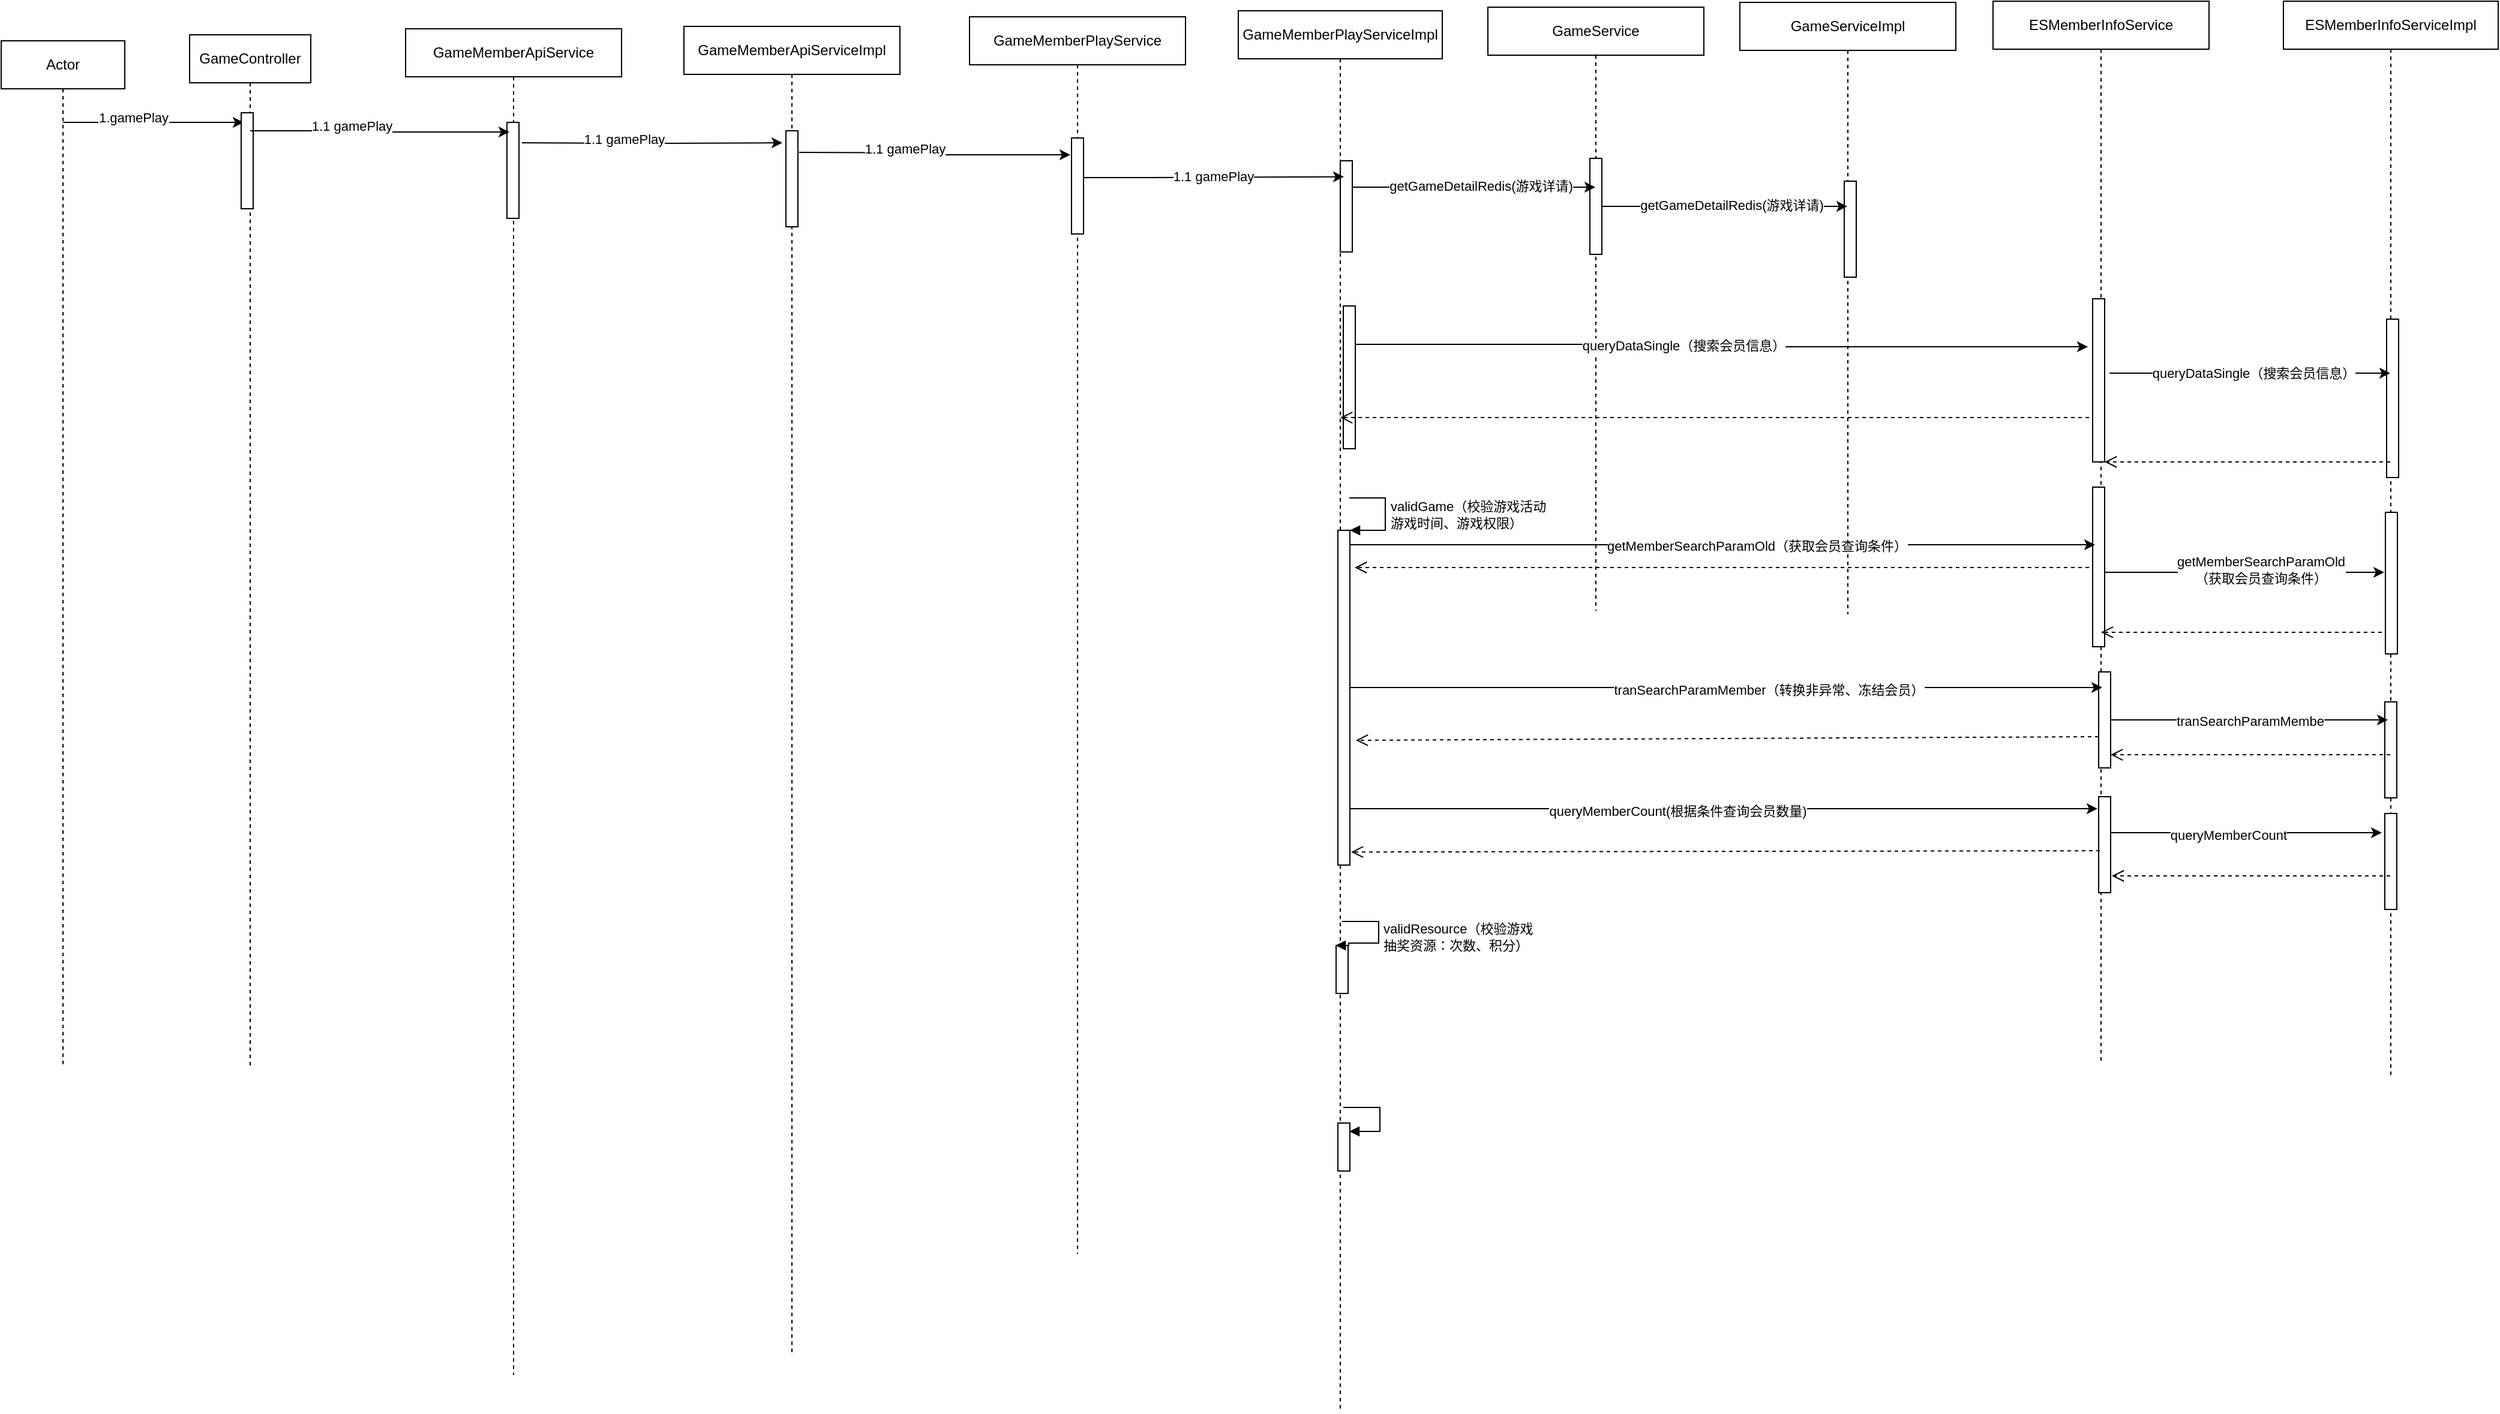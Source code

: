 <mxfile version="20.0.4" type="github">
  <diagram id="6ErdJi4MwDmCE_eJ-fbc" name="第 1 页">
    <mxGraphModel dx="2286" dy="793" grid="0" gridSize="10" guides="1" tooltips="1" connect="1" arrows="1" fold="1" page="0" pageScale="1" pageWidth="827" pageHeight="1169" math="0" shadow="0">
      <root>
        <mxCell id="0" />
        <mxCell id="1" parent="0" />
        <mxCell id="dKil16ABPcqH2iOn4YbZ-6" style="edgeStyle=orthogonalEdgeStyle;rounded=0;orthogonalLoop=1;jettySize=auto;html=1;entryX=0.2;entryY=0.1;entryDx=0;entryDy=0;entryPerimeter=0;" edge="1" parent="1" source="dKil16ABPcqH2iOn4YbZ-1" target="dKil16ABPcqH2iOn4YbZ-5">
          <mxGeometry relative="1" as="geometry">
            <Array as="points">
              <mxPoint x="-83" y="236" />
              <mxPoint x="-83" y="236" />
            </Array>
          </mxGeometry>
        </mxCell>
        <mxCell id="dKil16ABPcqH2iOn4YbZ-9" value="1.gamePlay" style="edgeLabel;html=1;align=center;verticalAlign=middle;resizable=0;points=[];" vertex="1" connectable="0" parent="dKil16ABPcqH2iOn4YbZ-6">
          <mxGeometry x="-0.233" y="4" relative="1" as="geometry">
            <mxPoint x="1" as="offset" />
          </mxGeometry>
        </mxCell>
        <mxCell id="dKil16ABPcqH2iOn4YbZ-1" value="Actor" style="shape=umlLifeline;perimeter=lifelinePerimeter;whiteSpace=wrap;html=1;container=1;collapsible=0;recursiveResize=0;outlineConnect=0;" vertex="1" parent="1">
          <mxGeometry x="-181" y="168" width="103" height="1086" as="geometry" />
        </mxCell>
        <mxCell id="dKil16ABPcqH2iOn4YbZ-2" value="GameController" style="shape=umlLifeline;perimeter=lifelinePerimeter;whiteSpace=wrap;html=1;container=1;collapsible=0;recursiveResize=0;outlineConnect=0;" vertex="1" parent="1">
          <mxGeometry x="-24" y="163" width="101" height="1097" as="geometry" />
        </mxCell>
        <mxCell id="dKil16ABPcqH2iOn4YbZ-5" value="" style="html=1;points=[];perimeter=orthogonalPerimeter;" vertex="1" parent="dKil16ABPcqH2iOn4YbZ-2">
          <mxGeometry x="43" y="65" width="10" height="80" as="geometry" />
        </mxCell>
        <mxCell id="dKil16ABPcqH2iOn4YbZ-3" value="GameMemberApiService" style="shape=umlLifeline;perimeter=lifelinePerimeter;whiteSpace=wrap;html=1;container=1;collapsible=0;recursiveResize=0;outlineConnect=0;" vertex="1" parent="1">
          <mxGeometry x="156" y="158" width="180" height="1122" as="geometry" />
        </mxCell>
        <mxCell id="dKil16ABPcqH2iOn4YbZ-13" value="" style="html=1;points=[];perimeter=orthogonalPerimeter;" vertex="1" parent="dKil16ABPcqH2iOn4YbZ-3">
          <mxGeometry x="84.5" y="78" width="10" height="80" as="geometry" />
        </mxCell>
        <mxCell id="dKil16ABPcqH2iOn4YbZ-11" style="edgeStyle=orthogonalEdgeStyle;rounded=0;orthogonalLoop=1;jettySize=auto;html=1;entryX=0.2;entryY=0.1;entryDx=0;entryDy=0;entryPerimeter=0;" edge="1" parent="1" target="dKil16ABPcqH2iOn4YbZ-13" source="dKil16ABPcqH2iOn4YbZ-2">
          <mxGeometry relative="1" as="geometry">
            <mxPoint x="90" y="244" as="sourcePoint" />
            <Array as="points">
              <mxPoint x="139" y="243" />
              <mxPoint x="139" y="244" />
            </Array>
          </mxGeometry>
        </mxCell>
        <mxCell id="dKil16ABPcqH2iOn4YbZ-12" value="1.1 gamePlay" style="edgeLabel;html=1;align=center;verticalAlign=middle;resizable=0;points=[];" vertex="1" connectable="0" parent="dKil16ABPcqH2iOn4YbZ-11">
          <mxGeometry x="-0.233" y="4" relative="1" as="geometry">
            <mxPoint x="1" as="offset" />
          </mxGeometry>
        </mxCell>
        <mxCell id="dKil16ABPcqH2iOn4YbZ-14" value="GameMemberApiServiceImpl" style="shape=umlLifeline;perimeter=lifelinePerimeter;whiteSpace=wrap;html=1;container=1;collapsible=0;recursiveResize=0;outlineConnect=0;" vertex="1" parent="1">
          <mxGeometry x="388" y="156" width="180" height="1106" as="geometry" />
        </mxCell>
        <mxCell id="dKil16ABPcqH2iOn4YbZ-15" value="" style="html=1;points=[];perimeter=orthogonalPerimeter;" vertex="1" parent="dKil16ABPcqH2iOn4YbZ-14">
          <mxGeometry x="85" y="87" width="10" height="80" as="geometry" />
        </mxCell>
        <mxCell id="dKil16ABPcqH2iOn4YbZ-16" value="GameMemberPlayService" style="shape=umlLifeline;perimeter=lifelinePerimeter;whiteSpace=wrap;html=1;container=1;collapsible=0;recursiveResize=0;outlineConnect=0;" vertex="1" parent="1">
          <mxGeometry x="626" y="148" width="180" height="1031" as="geometry" />
        </mxCell>
        <mxCell id="dKil16ABPcqH2iOn4YbZ-17" value="" style="html=1;points=[];perimeter=orthogonalPerimeter;" vertex="1" parent="dKil16ABPcqH2iOn4YbZ-16">
          <mxGeometry x="85" y="101" width="10" height="80" as="geometry" />
        </mxCell>
        <mxCell id="dKil16ABPcqH2iOn4YbZ-18" value="GameMemberPlayServiceImpl" style="shape=umlLifeline;perimeter=lifelinePerimeter;whiteSpace=wrap;html=1;container=1;collapsible=0;recursiveResize=0;outlineConnect=0;" vertex="1" parent="1">
          <mxGeometry x="850" y="143" width="170" height="1168" as="geometry" />
        </mxCell>
        <mxCell id="dKil16ABPcqH2iOn4YbZ-19" value="" style="html=1;points=[];perimeter=orthogonalPerimeter;" vertex="1" parent="dKil16ABPcqH2iOn4YbZ-18">
          <mxGeometry x="85" y="125" width="10" height="76" as="geometry" />
        </mxCell>
        <mxCell id="dKil16ABPcqH2iOn4YbZ-49" value="" style="html=1;points=[];perimeter=orthogonalPerimeter;" vertex="1" parent="dKil16ABPcqH2iOn4YbZ-18">
          <mxGeometry x="87.5" y="246" width="10" height="119" as="geometry" />
        </mxCell>
        <mxCell id="dKil16ABPcqH2iOn4YbZ-56" value="" style="html=1;points=[];perimeter=orthogonalPerimeter;" vertex="1" parent="dKil16ABPcqH2iOn4YbZ-18">
          <mxGeometry x="83" y="433" width="10" height="279" as="geometry" />
        </mxCell>
        <mxCell id="dKil16ABPcqH2iOn4YbZ-57" value="validGame（校验游戏活动&lt;br&gt;游戏时间、游戏权限）" style="edgeStyle=orthogonalEdgeStyle;html=1;align=left;spacingLeft=2;endArrow=block;rounded=0;entryX=1;entryY=0;" edge="1" target="dKil16ABPcqH2iOn4YbZ-56" parent="dKil16ABPcqH2iOn4YbZ-18">
          <mxGeometry relative="1" as="geometry">
            <mxPoint x="92.5" y="406" as="sourcePoint" />
            <Array as="points">
              <mxPoint x="122.5" y="406" />
            </Array>
          </mxGeometry>
        </mxCell>
        <mxCell id="dKil16ABPcqH2iOn4YbZ-60" value="" style="html=1;points=[];perimeter=orthogonalPerimeter;" vertex="1" parent="dKil16ABPcqH2iOn4YbZ-18">
          <mxGeometry x="81.5" y="779" width="10" height="40" as="geometry" />
        </mxCell>
        <mxCell id="dKil16ABPcqH2iOn4YbZ-61" value="validResource（校验游戏&lt;br&gt;&lt;span style=&quot;font-size: 11px;&quot;&gt;抽奖资源：次数、积分&lt;/span&gt;）" style="edgeStyle=orthogonalEdgeStyle;html=1;align=left;spacingLeft=2;endArrow=block;rounded=0;entryX=-0.05;entryY=0;entryDx=0;entryDy=0;entryPerimeter=0;" edge="1" parent="dKil16ABPcqH2iOn4YbZ-18" target="dKil16ABPcqH2iOn4YbZ-60">
          <mxGeometry relative="1" as="geometry">
            <mxPoint x="86.5" y="759" as="sourcePoint" />
            <Array as="points">
              <mxPoint x="117" y="759" />
              <mxPoint x="117" y="777" />
              <mxPoint x="92" y="777" />
              <mxPoint x="92" y="779" />
            </Array>
          </mxGeometry>
        </mxCell>
        <mxCell id="dKil16ABPcqH2iOn4YbZ-92" value="" style="html=1;points=[];perimeter=orthogonalPerimeter;" vertex="1" parent="dKil16ABPcqH2iOn4YbZ-18">
          <mxGeometry x="83" y="927" width="10" height="40" as="geometry" />
        </mxCell>
        <mxCell id="dKil16ABPcqH2iOn4YbZ-93" value="" style="edgeStyle=orthogonalEdgeStyle;html=1;align=left;spacingLeft=2;endArrow=block;rounded=0;entryX=1;entryY=0;" edge="1" parent="dKil16ABPcqH2iOn4YbZ-18">
          <mxGeometry relative="1" as="geometry">
            <mxPoint x="87.5" y="914" as="sourcePoint" />
            <Array as="points">
              <mxPoint x="118" y="914" />
              <mxPoint x="118" y="934" />
            </Array>
            <mxPoint x="92.5" y="934" as="targetPoint" />
          </mxGeometry>
        </mxCell>
        <mxCell id="dKil16ABPcqH2iOn4YbZ-20" style="edgeStyle=orthogonalEdgeStyle;rounded=0;orthogonalLoop=1;jettySize=auto;html=1;entryX=-0.3;entryY=0.125;entryDx=0;entryDy=0;entryPerimeter=0;" edge="1" parent="1" target="dKil16ABPcqH2iOn4YbZ-15">
          <mxGeometry relative="1" as="geometry">
            <mxPoint x="253" y="253" as="sourcePoint" />
            <Array as="points" />
            <mxPoint x="252.5" y="254" as="targetPoint" />
          </mxGeometry>
        </mxCell>
        <mxCell id="dKil16ABPcqH2iOn4YbZ-21" value="1.1 gamePlay" style="edgeLabel;html=1;align=center;verticalAlign=middle;resizable=0;points=[];" vertex="1" connectable="0" parent="dKil16ABPcqH2iOn4YbZ-20">
          <mxGeometry x="-0.233" y="4" relative="1" as="geometry">
            <mxPoint x="1" as="offset" />
          </mxGeometry>
        </mxCell>
        <mxCell id="dKil16ABPcqH2iOn4YbZ-22" style="edgeStyle=orthogonalEdgeStyle;rounded=0;orthogonalLoop=1;jettySize=auto;html=1;entryX=-0.1;entryY=0.175;entryDx=0;entryDy=0;entryPerimeter=0;" edge="1" parent="1" target="dKil16ABPcqH2iOn4YbZ-17">
          <mxGeometry relative="1" as="geometry">
            <mxPoint x="484" y="261" as="sourcePoint" />
            <Array as="points" />
            <mxPoint x="262.5" y="264" as="targetPoint" />
          </mxGeometry>
        </mxCell>
        <mxCell id="dKil16ABPcqH2iOn4YbZ-23" value="1.1 gamePlay" style="edgeLabel;html=1;align=center;verticalAlign=middle;resizable=0;points=[];" vertex="1" connectable="0" parent="dKil16ABPcqH2iOn4YbZ-22">
          <mxGeometry x="-0.233" y="4" relative="1" as="geometry">
            <mxPoint x="1" as="offset" />
          </mxGeometry>
        </mxCell>
        <mxCell id="dKil16ABPcqH2iOn4YbZ-26" style="edgeStyle=orthogonalEdgeStyle;rounded=0;orthogonalLoop=1;jettySize=auto;html=1;entryX=0.3;entryY=0.175;entryDx=0;entryDy=0;entryPerimeter=0;" edge="1" parent="1" source="dKil16ABPcqH2iOn4YbZ-17" target="dKil16ABPcqH2iOn4YbZ-19">
          <mxGeometry relative="1" as="geometry">
            <Array as="points">
              <mxPoint x="776" y="282" />
              <mxPoint x="776" y="282" />
            </Array>
          </mxGeometry>
        </mxCell>
        <mxCell id="dKil16ABPcqH2iOn4YbZ-27" value="1.1 gamePlay" style="edgeLabel;html=1;align=center;verticalAlign=middle;resizable=0;points=[];" vertex="1" connectable="0" parent="dKil16ABPcqH2iOn4YbZ-26">
          <mxGeometry x="-0.005" y="1" relative="1" as="geometry">
            <mxPoint as="offset" />
          </mxGeometry>
        </mxCell>
        <mxCell id="dKil16ABPcqH2iOn4YbZ-28" value="GameService" style="shape=umlLifeline;perimeter=lifelinePerimeter;whiteSpace=wrap;html=1;container=1;collapsible=0;recursiveResize=0;outlineConnect=0;" vertex="1" parent="1">
          <mxGeometry x="1058" y="140" width="180" height="503" as="geometry" />
        </mxCell>
        <mxCell id="dKil16ABPcqH2iOn4YbZ-29" value="" style="html=1;points=[];perimeter=orthogonalPerimeter;" vertex="1" parent="dKil16ABPcqH2iOn4YbZ-28">
          <mxGeometry x="85" y="126" width="10" height="80" as="geometry" />
        </mxCell>
        <mxCell id="dKil16ABPcqH2iOn4YbZ-30" value="GameServiceImpl" style="shape=umlLifeline;perimeter=lifelinePerimeter;whiteSpace=wrap;html=1;container=1;collapsible=0;recursiveResize=0;outlineConnect=0;" vertex="1" parent="1">
          <mxGeometry x="1268" y="136" width="180" height="510" as="geometry" />
        </mxCell>
        <mxCell id="dKil16ABPcqH2iOn4YbZ-31" value="" style="html=1;points=[];perimeter=orthogonalPerimeter;" vertex="1" parent="dKil16ABPcqH2iOn4YbZ-30">
          <mxGeometry x="87" y="149" width="10" height="80" as="geometry" />
        </mxCell>
        <mxCell id="dKil16ABPcqH2iOn4YbZ-32" style="edgeStyle=orthogonalEdgeStyle;rounded=0;orthogonalLoop=1;jettySize=auto;html=1;" edge="1" parent="1" source="dKil16ABPcqH2iOn4YbZ-19" target="dKil16ABPcqH2iOn4YbZ-28">
          <mxGeometry relative="1" as="geometry">
            <Array as="points">
              <mxPoint x="968" y="290" />
              <mxPoint x="968" y="290" />
            </Array>
          </mxGeometry>
        </mxCell>
        <mxCell id="dKil16ABPcqH2iOn4YbZ-33" value="getGameDetailRedis(游戏详请)" style="edgeLabel;html=1;align=center;verticalAlign=middle;resizable=0;points=[];" vertex="1" connectable="0" parent="dKil16ABPcqH2iOn4YbZ-32">
          <mxGeometry x="-0.18" relative="1" as="geometry">
            <mxPoint x="24" y="-1" as="offset" />
          </mxGeometry>
        </mxCell>
        <mxCell id="dKil16ABPcqH2iOn4YbZ-36" style="edgeStyle=orthogonalEdgeStyle;rounded=0;orthogonalLoop=1;jettySize=auto;html=1;" edge="1" parent="1" source="dKil16ABPcqH2iOn4YbZ-29" target="dKil16ABPcqH2iOn4YbZ-30">
          <mxGeometry relative="1" as="geometry">
            <mxPoint x="955" y="300" as="sourcePoint" />
            <mxPoint x="1157.5" y="300" as="targetPoint" />
            <Array as="points">
              <mxPoint x="1293" y="306" />
              <mxPoint x="1293" y="306" />
            </Array>
          </mxGeometry>
        </mxCell>
        <mxCell id="dKil16ABPcqH2iOn4YbZ-37" value="getGameDetailRedis(游戏详请)" style="edgeLabel;html=1;align=center;verticalAlign=middle;resizable=0;points=[];" vertex="1" connectable="0" parent="dKil16ABPcqH2iOn4YbZ-36">
          <mxGeometry x="-0.18" relative="1" as="geometry">
            <mxPoint x="24" y="-1" as="offset" />
          </mxGeometry>
        </mxCell>
        <mxCell id="dKil16ABPcqH2iOn4YbZ-40" value="ESMemberInfoService" style="shape=umlLifeline;perimeter=lifelinePerimeter;whiteSpace=wrap;html=1;container=1;collapsible=0;recursiveResize=0;outlineConnect=0;" vertex="1" parent="1">
          <mxGeometry x="1479" y="135" width="180" height="886" as="geometry" />
        </mxCell>
        <mxCell id="dKil16ABPcqH2iOn4YbZ-41" value="" style="html=1;points=[];perimeter=orthogonalPerimeter;" vertex="1" parent="dKil16ABPcqH2iOn4YbZ-40">
          <mxGeometry x="83" y="248" width="10" height="136" as="geometry" />
        </mxCell>
        <mxCell id="dKil16ABPcqH2iOn4YbZ-62" value="" style="html=1;points=[];perimeter=orthogonalPerimeter;" vertex="1" parent="dKil16ABPcqH2iOn4YbZ-40">
          <mxGeometry x="83" y="405" width="10" height="133" as="geometry" />
        </mxCell>
        <mxCell id="dKil16ABPcqH2iOn4YbZ-74" value="" style="html=1;points=[];perimeter=orthogonalPerimeter;" vertex="1" parent="dKil16ABPcqH2iOn4YbZ-40">
          <mxGeometry x="88" y="559" width="10" height="80" as="geometry" />
        </mxCell>
        <mxCell id="dKil16ABPcqH2iOn4YbZ-83" value="" style="html=1;points=[];perimeter=orthogonalPerimeter;" vertex="1" parent="dKil16ABPcqH2iOn4YbZ-40">
          <mxGeometry x="88" y="663" width="10" height="80" as="geometry" />
        </mxCell>
        <mxCell id="dKil16ABPcqH2iOn4YbZ-42" value="ESMemberInfoServiceImpl" style="shape=umlLifeline;perimeter=lifelinePerimeter;whiteSpace=wrap;html=1;container=1;collapsible=0;recursiveResize=0;outlineConnect=0;" vertex="1" parent="1">
          <mxGeometry x="1721" y="135" width="179" height="898" as="geometry" />
        </mxCell>
        <mxCell id="dKil16ABPcqH2iOn4YbZ-43" value="" style="html=1;points=[];perimeter=orthogonalPerimeter;" vertex="1" parent="dKil16ABPcqH2iOn4YbZ-42">
          <mxGeometry x="86" y="265" width="10" height="132" as="geometry" />
        </mxCell>
        <mxCell id="dKil16ABPcqH2iOn4YbZ-65" value="" style="html=1;points=[];perimeter=orthogonalPerimeter;" vertex="1" parent="dKil16ABPcqH2iOn4YbZ-42">
          <mxGeometry x="85" y="426" width="10" height="118" as="geometry" />
        </mxCell>
        <mxCell id="dKil16ABPcqH2iOn4YbZ-78" value="" style="html=1;points=[];perimeter=orthogonalPerimeter;" vertex="1" parent="dKil16ABPcqH2iOn4YbZ-42">
          <mxGeometry x="84.5" y="584" width="10" height="80" as="geometry" />
        </mxCell>
        <mxCell id="dKil16ABPcqH2iOn4YbZ-84" value="" style="html=1;points=[];perimeter=orthogonalPerimeter;" vertex="1" parent="dKil16ABPcqH2iOn4YbZ-42">
          <mxGeometry x="84.5" y="677" width="10" height="80" as="geometry" />
        </mxCell>
        <mxCell id="dKil16ABPcqH2iOn4YbZ-50" style="edgeStyle=orthogonalEdgeStyle;rounded=0;orthogonalLoop=1;jettySize=auto;html=1;" edge="1" parent="1" source="dKil16ABPcqH2iOn4YbZ-49">
          <mxGeometry relative="1" as="geometry">
            <mxPoint x="1558" y="423" as="targetPoint" />
            <Array as="points">
              <mxPoint x="1213" y="421" />
              <mxPoint x="1213" y="423" />
            </Array>
          </mxGeometry>
        </mxCell>
        <mxCell id="dKil16ABPcqH2iOn4YbZ-51" value="queryDataSingle（搜索会员信息）" style="edgeLabel;html=1;align=center;verticalAlign=middle;resizable=0;points=[];" vertex="1" connectable="0" parent="dKil16ABPcqH2iOn4YbZ-50">
          <mxGeometry x="-0.106" y="1" relative="1" as="geometry">
            <mxPoint x="1" as="offset" />
          </mxGeometry>
        </mxCell>
        <mxCell id="dKil16ABPcqH2iOn4YbZ-52" style="edgeStyle=orthogonalEdgeStyle;rounded=0;orthogonalLoop=1;jettySize=auto;html=1;" edge="1" parent="1" target="dKil16ABPcqH2iOn4YbZ-42">
          <mxGeometry relative="1" as="geometry">
            <mxPoint x="1576" y="445" as="sourcePoint" />
            <mxPoint x="1585" y="431.04" as="targetPoint" />
            <Array as="points">
              <mxPoint x="1733" y="445" />
              <mxPoint x="1733" y="445" />
            </Array>
          </mxGeometry>
        </mxCell>
        <mxCell id="dKil16ABPcqH2iOn4YbZ-53" value="queryDataSingle（搜索会员信息）" style="edgeLabel;html=1;align=center;verticalAlign=middle;resizable=0;points=[];" vertex="1" connectable="0" parent="dKil16ABPcqH2iOn4YbZ-52">
          <mxGeometry x="-0.106" y="1" relative="1" as="geometry">
            <mxPoint x="15" y="1" as="offset" />
          </mxGeometry>
        </mxCell>
        <mxCell id="dKil16ABPcqH2iOn4YbZ-55" value="" style="html=1;verticalAlign=bottom;endArrow=open;dashed=1;endSize=8;rounded=0;exitX=-0.3;exitY=0.728;exitDx=0;exitDy=0;exitPerimeter=0;" edge="1" parent="1" source="dKil16ABPcqH2iOn4YbZ-41" target="dKil16ABPcqH2iOn4YbZ-18">
          <mxGeometry relative="1" as="geometry">
            <mxPoint x="1799.5" y="518" as="sourcePoint" />
            <mxPoint x="1589" y="518" as="targetPoint" />
          </mxGeometry>
        </mxCell>
        <mxCell id="dKil16ABPcqH2iOn4YbZ-63" style="edgeStyle=orthogonalEdgeStyle;rounded=0;orthogonalLoop=1;jettySize=auto;html=1;entryX=0.2;entryY=0.361;entryDx=0;entryDy=0;entryPerimeter=0;" edge="1" parent="1" source="dKil16ABPcqH2iOn4YbZ-56" target="dKil16ABPcqH2iOn4YbZ-62">
          <mxGeometry relative="1" as="geometry">
            <Array as="points">
              <mxPoint x="1086" y="588" />
              <mxPoint x="1086" y="588" />
            </Array>
          </mxGeometry>
        </mxCell>
        <mxCell id="dKil16ABPcqH2iOn4YbZ-64" value="getMemberSearchParamOld（获取会员查询条件）" style="edgeLabel;html=1;align=center;verticalAlign=middle;resizable=0;points=[];" vertex="1" connectable="0" parent="dKil16ABPcqH2iOn4YbZ-63">
          <mxGeometry x="0.09" y="-1" relative="1" as="geometry">
            <mxPoint as="offset" />
          </mxGeometry>
        </mxCell>
        <mxCell id="dKil16ABPcqH2iOn4YbZ-69" style="edgeStyle=orthogonalEdgeStyle;rounded=0;orthogonalLoop=1;jettySize=auto;html=1;entryX=-0.1;entryY=0.424;entryDx=0;entryDy=0;entryPerimeter=0;" edge="1" parent="1" source="dKil16ABPcqH2iOn4YbZ-62" target="dKil16ABPcqH2iOn4YbZ-65">
          <mxGeometry relative="1" as="geometry">
            <Array as="points">
              <mxPoint x="1633" y="611" />
              <mxPoint x="1633" y="611" />
            </Array>
          </mxGeometry>
        </mxCell>
        <mxCell id="dKil16ABPcqH2iOn4YbZ-70" value="getMemberSearchParamOld&lt;br&gt;（获取会员查询条件）" style="edgeLabel;html=1;align=center;verticalAlign=middle;resizable=0;points=[];" vertex="1" connectable="0" parent="dKil16ABPcqH2iOn4YbZ-69">
          <mxGeometry x="-0.193" y="2" relative="1" as="geometry">
            <mxPoint x="36" as="offset" />
          </mxGeometry>
        </mxCell>
        <mxCell id="dKil16ABPcqH2iOn4YbZ-54" value="" style="html=1;verticalAlign=bottom;endArrow=open;dashed=1;endSize=8;rounded=0;" edge="1" parent="1" source="dKil16ABPcqH2iOn4YbZ-42" target="dKil16ABPcqH2iOn4YbZ-41">
          <mxGeometry relative="1" as="geometry">
            <mxPoint x="1659" y="508" as="sourcePoint" />
            <mxPoint x="1579" y="508" as="targetPoint" />
          </mxGeometry>
        </mxCell>
        <mxCell id="dKil16ABPcqH2iOn4YbZ-72" value="" style="html=1;verticalAlign=bottom;endArrow=open;dashed=1;endSize=8;rounded=0;exitX=-0.3;exitY=0.847;exitDx=0;exitDy=0;exitPerimeter=0;" edge="1" parent="1" source="dKil16ABPcqH2iOn4YbZ-65" target="dKil16ABPcqH2iOn4YbZ-40">
          <mxGeometry relative="1" as="geometry">
            <mxPoint x="1820" y="503.5" as="sourcePoint" />
            <mxPoint x="1582" y="503.5" as="targetPoint" />
          </mxGeometry>
        </mxCell>
        <mxCell id="dKil16ABPcqH2iOn4YbZ-73" value="" style="html=1;verticalAlign=bottom;endArrow=open;dashed=1;endSize=8;rounded=0;" edge="1" parent="1">
          <mxGeometry relative="1" as="geometry">
            <mxPoint x="1559" y="607" as="sourcePoint" />
            <mxPoint x="947" y="607" as="targetPoint" />
          </mxGeometry>
        </mxCell>
        <mxCell id="dKil16ABPcqH2iOn4YbZ-75" style="edgeStyle=orthogonalEdgeStyle;rounded=0;orthogonalLoop=1;jettySize=auto;html=1;entryX=0.3;entryY=0.163;entryDx=0;entryDy=0;entryPerimeter=0;" edge="1" parent="1" source="dKil16ABPcqH2iOn4YbZ-56" target="dKil16ABPcqH2iOn4YbZ-74">
          <mxGeometry relative="1" as="geometry">
            <Array as="points">
              <mxPoint x="1139" y="707" />
              <mxPoint x="1139" y="707" />
            </Array>
          </mxGeometry>
        </mxCell>
        <mxCell id="dKil16ABPcqH2iOn4YbZ-77" value="tranSearchParamMember（转换非异常、冻结会员）" style="edgeLabel;html=1;align=center;verticalAlign=middle;resizable=0;points=[];" vertex="1" connectable="0" parent="dKil16ABPcqH2iOn4YbZ-75">
          <mxGeometry x="0.112" y="-2" relative="1" as="geometry">
            <mxPoint as="offset" />
          </mxGeometry>
        </mxCell>
        <mxCell id="dKil16ABPcqH2iOn4YbZ-79" style="edgeStyle=orthogonalEdgeStyle;rounded=0;orthogonalLoop=1;jettySize=auto;html=1;entryX=0.25;entryY=0.188;entryDx=0;entryDy=0;entryPerimeter=0;" edge="1" parent="1" source="dKil16ABPcqH2iOn4YbZ-74" target="dKil16ABPcqH2iOn4YbZ-78">
          <mxGeometry relative="1" as="geometry" />
        </mxCell>
        <mxCell id="dKil16ABPcqH2iOn4YbZ-80" value="tranSearchParamMembe" style="edgeLabel;html=1;align=center;verticalAlign=middle;resizable=0;points=[];" vertex="1" connectable="0" parent="dKil16ABPcqH2iOn4YbZ-79">
          <mxGeometry y="-1" relative="1" as="geometry">
            <mxPoint as="offset" />
          </mxGeometry>
        </mxCell>
        <mxCell id="dKil16ABPcqH2iOn4YbZ-81" value="" style="html=1;verticalAlign=bottom;endArrow=open;dashed=1;endSize=8;rounded=0;entryX=1;entryY=0.863;entryDx=0;entryDy=0;entryPerimeter=0;" edge="1" parent="1" source="dKil16ABPcqH2iOn4YbZ-42" target="dKil16ABPcqH2iOn4YbZ-74">
          <mxGeometry relative="1" as="geometry">
            <mxPoint x="1813" y="670.946" as="sourcePoint" />
            <mxPoint x="1578.5" y="670.946" as="targetPoint" />
          </mxGeometry>
        </mxCell>
        <mxCell id="dKil16ABPcqH2iOn4YbZ-82" value="" style="html=1;verticalAlign=bottom;endArrow=open;dashed=1;endSize=8;rounded=0;exitX=0;exitY=0.675;exitDx=0;exitDy=0;exitPerimeter=0;" edge="1" parent="1" source="dKil16ABPcqH2iOn4YbZ-74">
          <mxGeometry relative="1" as="geometry">
            <mxPoint x="1567" y="752" as="sourcePoint" />
            <mxPoint x="948" y="751" as="targetPoint" />
          </mxGeometry>
        </mxCell>
        <mxCell id="dKil16ABPcqH2iOn4YbZ-86" style="edgeStyle=orthogonalEdgeStyle;rounded=0;orthogonalLoop=1;jettySize=auto;html=1;entryX=-0.1;entryY=0.125;entryDx=0;entryDy=0;entryPerimeter=0;" edge="1" parent="1" source="dKil16ABPcqH2iOn4YbZ-56" target="dKil16ABPcqH2iOn4YbZ-83">
          <mxGeometry relative="1" as="geometry">
            <Array as="points">
              <mxPoint x="1093" y="808" />
              <mxPoint x="1093" y="808" />
            </Array>
          </mxGeometry>
        </mxCell>
        <mxCell id="dKil16ABPcqH2iOn4YbZ-90" value="queryMemberCount(根据条件查询会员数量)" style="edgeLabel;html=1;align=center;verticalAlign=middle;resizable=0;points=[];" vertex="1" connectable="0" parent="dKil16ABPcqH2iOn4YbZ-86">
          <mxGeometry x="-0.211" y="-2" relative="1" as="geometry">
            <mxPoint x="27" as="offset" />
          </mxGeometry>
        </mxCell>
        <mxCell id="dKil16ABPcqH2iOn4YbZ-87" style="edgeStyle=orthogonalEdgeStyle;rounded=0;orthogonalLoop=1;jettySize=auto;html=1;entryX=-0.25;entryY=0.2;entryDx=0;entryDy=0;entryPerimeter=0;" edge="1" parent="1" source="dKil16ABPcqH2iOn4YbZ-83" target="dKil16ABPcqH2iOn4YbZ-84">
          <mxGeometry relative="1" as="geometry">
            <Array as="points">
              <mxPoint x="1631" y="828" />
              <mxPoint x="1631" y="828" />
            </Array>
          </mxGeometry>
        </mxCell>
        <mxCell id="dKil16ABPcqH2iOn4YbZ-91" value="queryMemberCount" style="edgeLabel;html=1;align=center;verticalAlign=middle;resizable=0;points=[];" vertex="1" connectable="0" parent="dKil16ABPcqH2iOn4YbZ-87">
          <mxGeometry x="-0.133" y="-2" relative="1" as="geometry">
            <mxPoint as="offset" />
          </mxGeometry>
        </mxCell>
        <mxCell id="dKil16ABPcqH2iOn4YbZ-88" value="" style="html=1;verticalAlign=bottom;endArrow=open;dashed=1;endSize=8;rounded=0;entryX=1.1;entryY=0.825;entryDx=0;entryDy=0;entryPerimeter=0;" edge="1" parent="1" source="dKil16ABPcqH2iOn4YbZ-42" target="dKil16ABPcqH2iOn4YbZ-83">
          <mxGeometry relative="1" as="geometry">
            <mxPoint x="1820" y="773.04" as="sourcePoint" />
            <mxPoint x="1587" y="773.04" as="targetPoint" />
          </mxGeometry>
        </mxCell>
        <mxCell id="dKil16ABPcqH2iOn4YbZ-89" value="" style="html=1;verticalAlign=bottom;endArrow=open;dashed=1;endSize=8;rounded=0;entryX=1.1;entryY=0.961;entryDx=0;entryDy=0;entryPerimeter=0;exitX=0.1;exitY=0.563;exitDx=0;exitDy=0;exitPerimeter=0;" edge="1" parent="1" source="dKil16ABPcqH2iOn4YbZ-83" target="dKil16ABPcqH2iOn4YbZ-56">
          <mxGeometry relative="1" as="geometry">
            <mxPoint x="1830" y="783.04" as="sourcePoint" />
            <mxPoint x="1597" y="783.04" as="targetPoint" />
          </mxGeometry>
        </mxCell>
      </root>
    </mxGraphModel>
  </diagram>
</mxfile>
